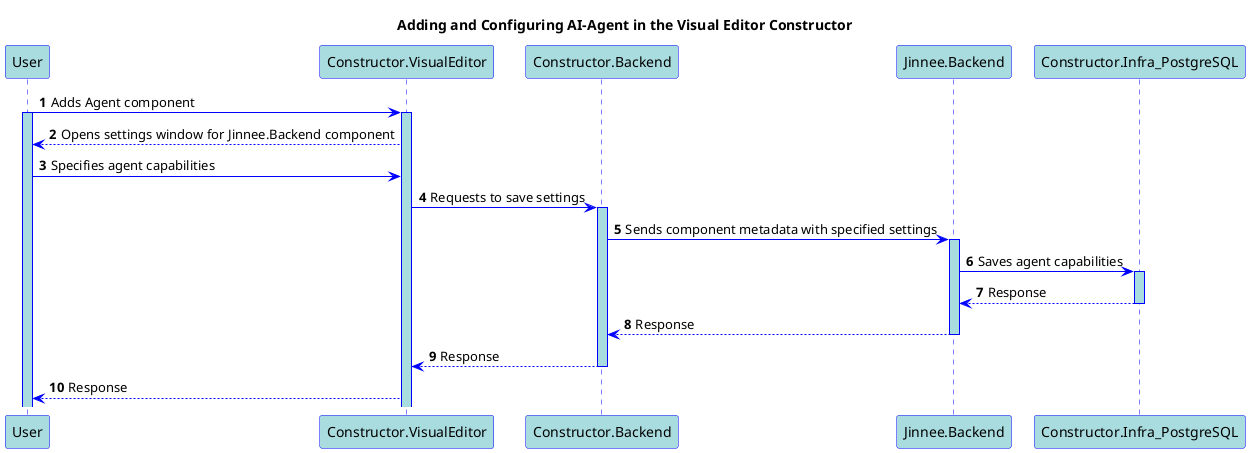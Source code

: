 @startuml
autonumber
 
skinparam sequence {
  ArrowColor blue
 
  LifeLineBorderColor blue
  LifeLineBackgroundColor #A9DCDF
 
  ParticipantBorderColor blue
  ParticipantBackgroundColor #A9DCDF
  ParticipantFontColor black
 
  ActorBorderColor blue
  ActorBackgroundColor #A9DCDF
}

<style>
	.success * {
		BackgroundColor #90ee90
		FontColor Black
		RoundCorner 10
	}
</style>

title Adding and Configuring AI-Agent in the Visual Editor Constructor
User -> Constructor.VisualEditor: Adds Agent component
activate User
activate Constructor.VisualEditor
Constructor.VisualEditor --> User: Opens settings window for Jinnee.Backend component
User -> Constructor.VisualEditor: Specifies agent capabilities
Constructor.VisualEditor -> Constructor.Backend: Requests to save settings
activate Constructor.Backend
Constructor.Backend -> Jinnee.Backend: Sends component metadata with specified settings
activate Jinnee.Backend
Jinnee.Backend -> Constructor.Infra_PostgreSQL: Saves agent capabilities
activate Constructor.Infra_PostgreSQL
Constructor.Infra_PostgreSQL --> Jinnee.Backend: Response
deactivate Constructor.Infra_PostgreSQL
Jinnee.Backend --> Constructor.Backend: Response
deactivate Jinnee.Backend
Constructor.Backend --> Constructor.VisualEditor: Response
deactivate Constructor.Backend
Constructor.VisualEditor --> User: Response

@enduml
